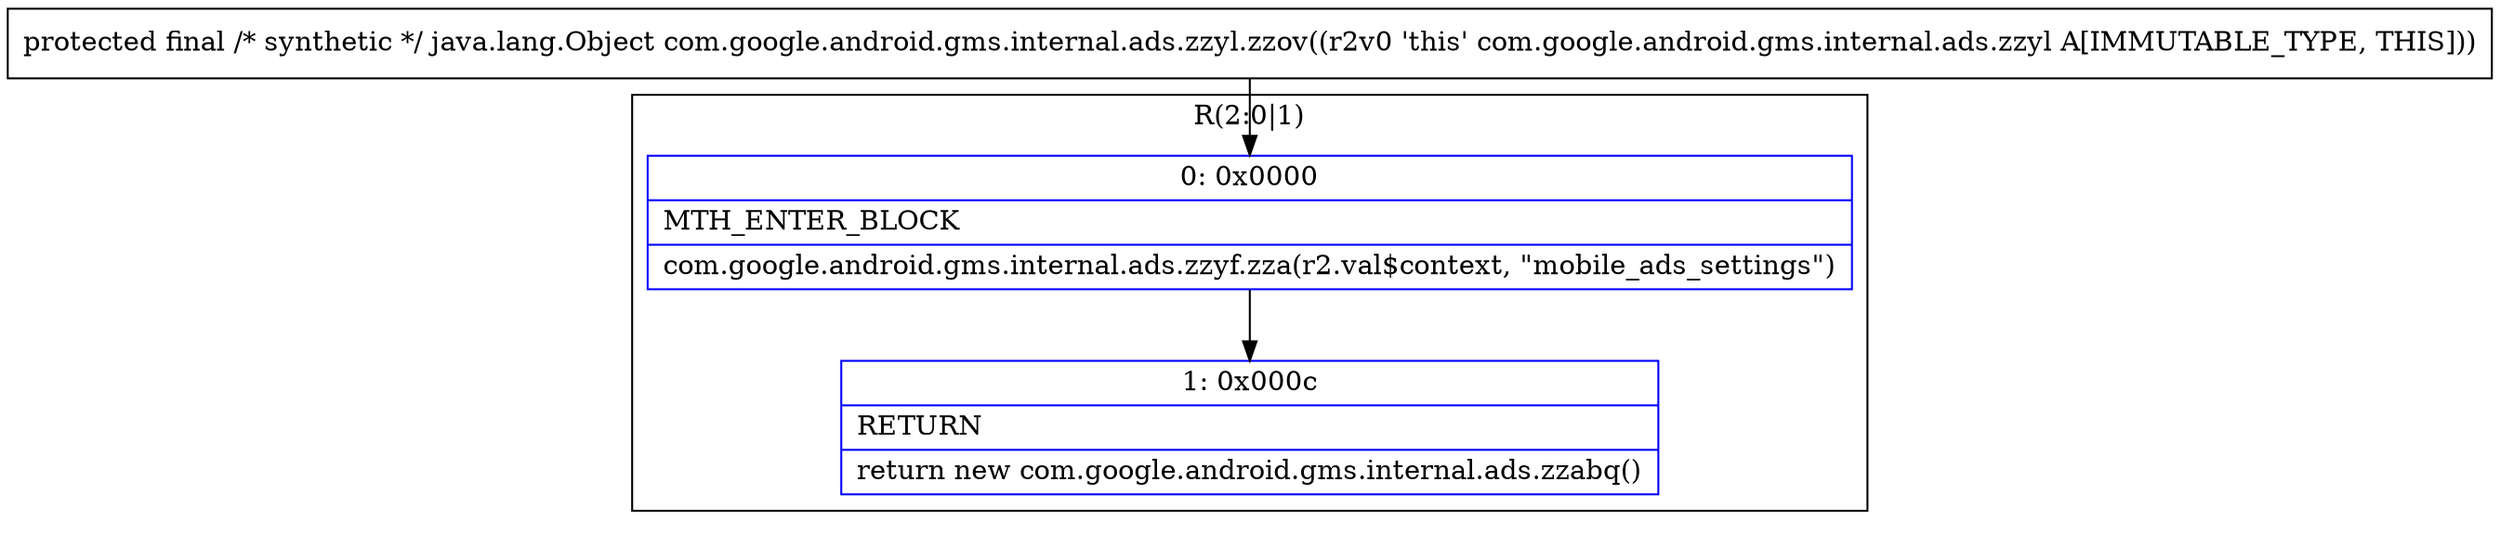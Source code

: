 digraph "CFG forcom.google.android.gms.internal.ads.zzyl.zzov()Ljava\/lang\/Object;" {
subgraph cluster_Region_219858805 {
label = "R(2:0|1)";
node [shape=record,color=blue];
Node_0 [shape=record,label="{0\:\ 0x0000|MTH_ENTER_BLOCK\l|com.google.android.gms.internal.ads.zzyf.zza(r2.val$context, \"mobile_ads_settings\")\l}"];
Node_1 [shape=record,label="{1\:\ 0x000c|RETURN\l|return new com.google.android.gms.internal.ads.zzabq()\l}"];
}
MethodNode[shape=record,label="{protected final \/* synthetic *\/ java.lang.Object com.google.android.gms.internal.ads.zzyl.zzov((r2v0 'this' com.google.android.gms.internal.ads.zzyl A[IMMUTABLE_TYPE, THIS])) }"];
MethodNode -> Node_0;
Node_0 -> Node_1;
}

